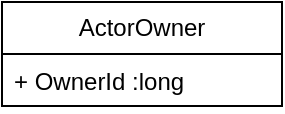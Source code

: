 <mxfile version="21.6.9" type="github">
  <diagram name="第 1 页" id="XpqwZFC3I7O1SixTyxzs">
    <mxGraphModel dx="999" dy="574" grid="1" gridSize="10" guides="1" tooltips="1" connect="1" arrows="1" fold="1" page="1" pageScale="1" pageWidth="827" pageHeight="1169" math="0" shadow="0">
      <root>
        <mxCell id="0" />
        <mxCell id="1" parent="0" />
        <mxCell id="He0VMphR6JNzVMQEhT4d-7" value="ActorOwner" style="swimlane;fontStyle=0;childLayout=stackLayout;horizontal=1;startSize=26;fillColor=none;horizontalStack=0;resizeParent=1;resizeParentMax=0;resizeLast=0;collapsible=1;marginBottom=0;whiteSpace=wrap;html=1;" vertex="1" parent="1">
          <mxGeometry x="140" y="60" width="140" height="52" as="geometry" />
        </mxCell>
        <mxCell id="He0VMphR6JNzVMQEhT4d-8" value="+ OwnerId :long" style="text;strokeColor=none;fillColor=none;align=left;verticalAlign=top;spacingLeft=4;spacingRight=4;overflow=hidden;rotatable=0;points=[[0,0.5],[1,0.5]];portConstraint=eastwest;whiteSpace=wrap;html=1;" vertex="1" parent="He0VMphR6JNzVMQEhT4d-7">
          <mxGeometry y="26" width="140" height="26" as="geometry" />
        </mxCell>
      </root>
    </mxGraphModel>
  </diagram>
</mxfile>

